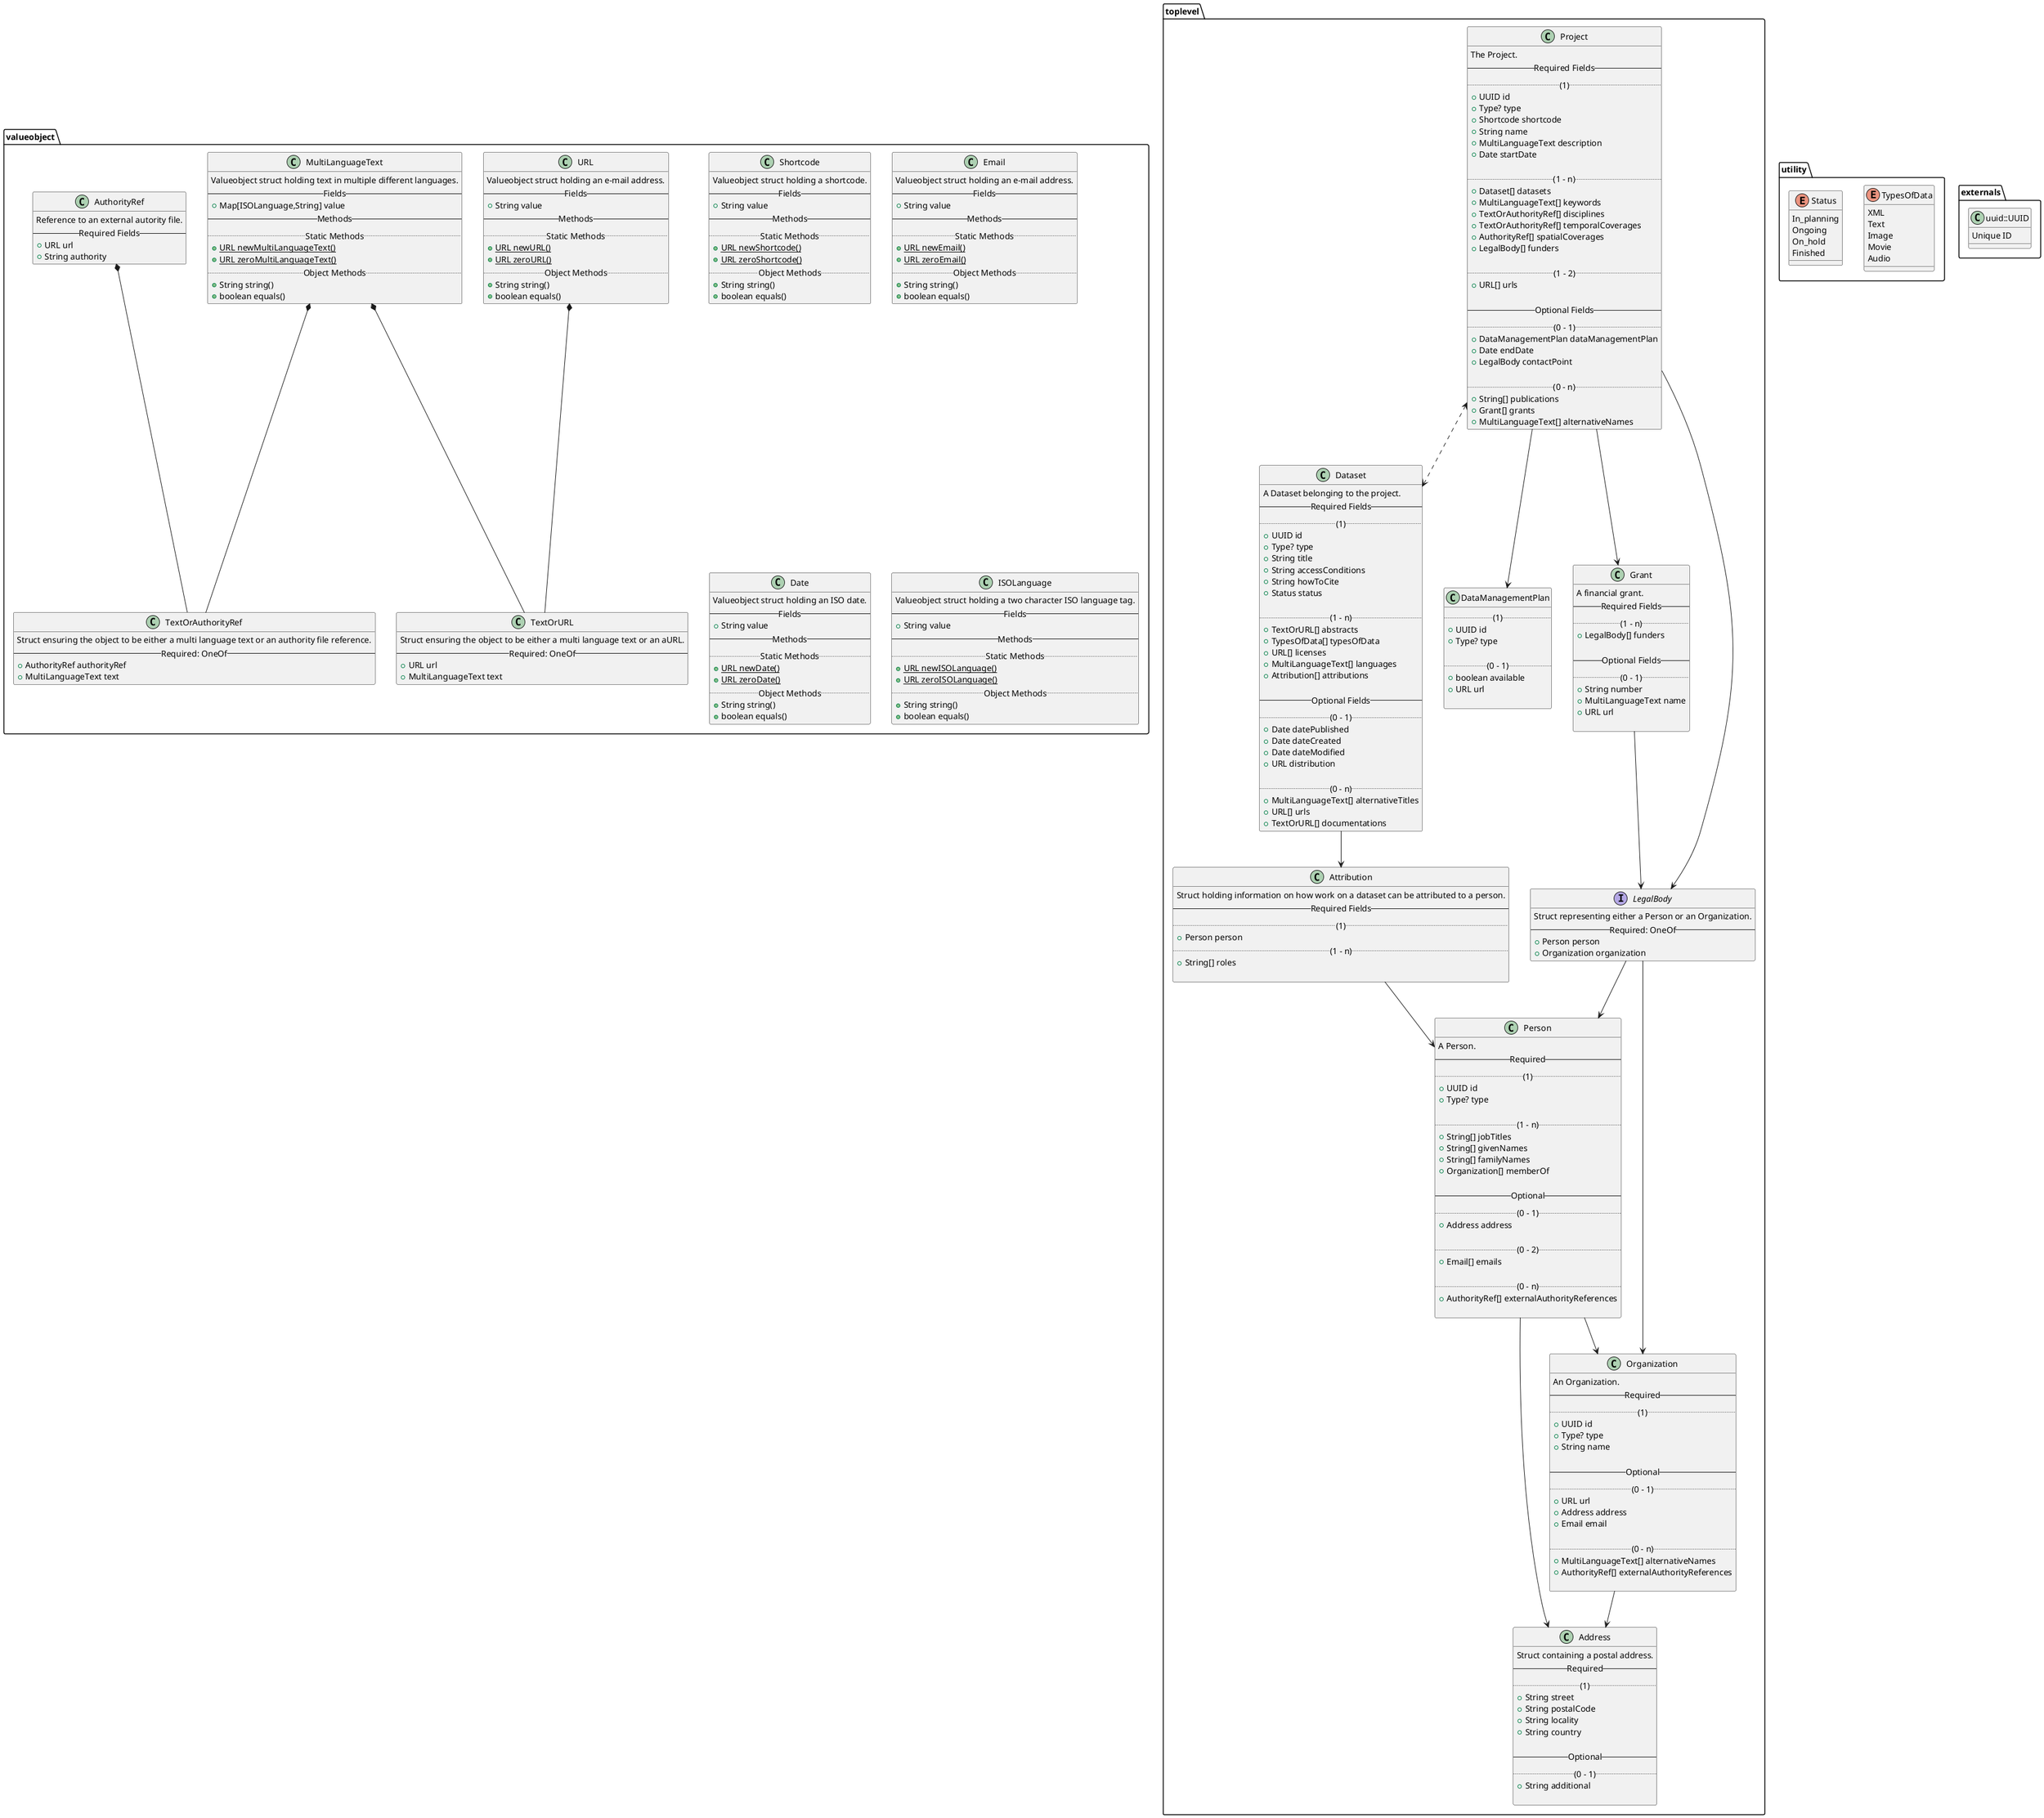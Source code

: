 @startuml Domain Entities

package toplevel {

  class Project {
    The Project.
    -- Required Fields --
    .. (1) ..
    +UUID id
    +Type? type
    +Shortcode shortcode
    +String name
    +MultiLanguageText description
    +Date startDate

    .. (1 - n) ..
    +Dataset[] datasets
    +MultiLanguageText[] keywords
    +TextOrAuthorityRef[] disciplines
    +TextOrAuthorityRef[] temporalCoverages
    +AuthorityRef[] spatialCoverages
    +LegalBody[] funders

    .. (1 - 2) ..
    +URL[] urls

    -- Optional Fields --
    .. (0 - 1) ..
    +DataManagementPlan dataManagementPlan
    +Date endDate
    +LegalBody contactPoint

    .. (0 - n) ..
    +String[] publications
    +Grant[] grants
    +MultiLanguageText[] alternativeNames
  }

  class Dataset {
    A Dataset belonging to the project.
    -- Required Fields --
    .. (1) ..
    +UUID id
    +Type? type
    +String title
    +String accessConditions
    +String howToCite
    +Status status

    .. (1 - n) ..
    +TextOrURL[] abstracts
    +TypesOfData[] typesOfData
    +URL[] licenses
    +MultiLanguageText[] languages
    +Attribution[] attributions

    -- Optional Fields --
    .. (0 - 1) ..
    +Date datePublished
    +Date dateCreated
    +Date dateModified
    +URL distribution

    .. (0 - n) ..
    +MultiLanguageText[] alternativeTitles
    +URL[] urls
    +TextOrURL[] documentations
  }

  class DataManagementPlan {
    .. (1) ..
    +UUID id
    +Type? type

    .. (0 - 1) ..
    +boolean available
    +URL url

  }

  class Grant {
    A financial grant.
    -- Required Fields --
    .. (1 - n) ..
    +LegalBody[] funders

    -- Optional Fields --
    .. (0 - 1) ..
    +String number
    +MultiLanguageText name
    +URL url

  }

  interface LegalBody {
    Struct representing either a Person or an Organization.
    -- Required: OneOf --
    +Person person
    +Organization organization
  }

  class Person {
    A Person.
    -- Required --
    .. (1) ..
    +UUID id
    +Type? type

    .. (1 - n) ..
    +String[] jobTitles
    +String[] givenNames
    +String[] familyNames
    +Organization[] memberOf

    -- Optional --
    .. (0 - 1) ..
    +Address address

    .. (0 - 2) ..
    +Email[] emails

    .. (0 - n) ..
    +AuthorityRef[] externalAuthorityReferences

  }

  class Organization {
    An Organization.
    -- Required --
    .. (1) ..
    +UUID id
    +Type? type
    +String name

    -- Optional --
    .. (0 - 1) ..
    +URL url
    +Address address
    +Email email

    .. (0 - n) ..
    +MultiLanguageText[] alternativeNames
    +AuthorityRef[] externalAuthorityReferences

  }

  class Address {
    Struct containing a postal address.
    -- Required --
    .. (1) ..
    +String street
    +String postalCode
    +String locality
    +String country

    -- Optional --
    .. (0 - 1) ..
    +String additional

  }

  class Attribution {
    Struct holding information on how work on a dataset can be attributed to a person.
    -- Required Fields --
    .. (1) ..
    +Person person
    .. (1 - n) ..
    +String[] roles

  }
  

}

package valueobject {

  class Shortcode{
    Valueobject struct holding a shortcode.
    -- Fields --
    +String value
    -- Methods --
    .. Static Methods ..
    {static} +URL newShortcode()
    {static} +URL zeroShortcode()
    .. Object Methods ..
    +String string()
    +boolean equals()
  }

  class Email{
    Valueobject struct holding an e-mail address.
    -- Fields --
    +String value
    -- Methods --
    .. Static Methods ..
    {static} +URL newEmail()
    {static} +URL zeroEmail()
    .. Object Methods ..
    +String string()
    +boolean equals()
  }

  class URL{
    Valueobject struct holding an e-mail address.
    -- Fields --
    +String value
    'TODO: more?
    -- Methods --
    .. Static Methods ..
    {static} +URL newURL()
    {static} +URL zeroURL()
    .. Object Methods ..
    +String string()
    +boolean equals()
  }

  class Date {
    Valueobject struct holding an ISO date.
    -- Fields --
    +String value
    'TODO: string or date type?
    -- Methods --
    .. Static Methods ..
    {static} +URL newDate()
    {static} +URL zeroDate()
    .. Object Methods ..
    +String string()
    +boolean equals()
  }

  class AuthorityRef {
    Reference to an external autority file.
    'TODO: how would that work, to combine two variables to one `value`? tuple? struct?
    -- Required Fields --
    +URL url
    +String authority
  }

  class MultiLanguageText {
    Valueobject struct holding text in multiple different languages.
    -- Fields --
    +Map[ISOLanguage,String] value
    -- Methods --
    .. Static Methods ..
    {static} +URL newMultiLanguageText()
    {static} +URL zeroMultiLanguageText()
    .. Object Methods ..
    +String string()
    +boolean equals()
  }

  class ISOLanguage {
    Valueobject struct holding a two character ISO language tag.
    -- Fields --
    +String value
    -- Methods --
    .. Static Methods ..
    {static} +URL newISOLanguage()
    {static} +URL zeroISOLanguage()
    .. Object Methods ..
    +String string()
    +boolean equals()
  }

  class TextOrAuthorityRef {
    Struct ensuring the object to be either a multi language text or an authority file reference.
    -- Required: OneOf --
    +AuthorityRef authorityRef
    +MultiLanguageText text
  }

  class TextOrURL {
    Struct ensuring the object to be either a multi language text or an aURL.
    -- Required: OneOf --
    +URL url
    +MultiLanguageText text
  }
}

package utility {

  enum TypesOfData {
    XML
    Text
    Image
    Movie
    Audio
  }

  enum Status {
    In_planning
    Ongoing
    On_hold
    Finished
  }

}

package externals {
  class uuid::UUID {
    Unique ID
  }
}


Project <..> Dataset
Project --> DataManagementPlan
Project --> Grant
Project --> LegalBody
Dataset --> Attribution
Attribution --> Person
Grant --> LegalBody
LegalBody --> Person
LegalBody --> Organization
Person --> Organization
Person --> Address
Organization --> Address

URL *-- TextOrURL
MultiLanguageText *-- TextOrURL
MultiLanguageText *-- TextOrAuthorityRef
AuthorityRef *-- TextOrAuthorityRef


@enduml
